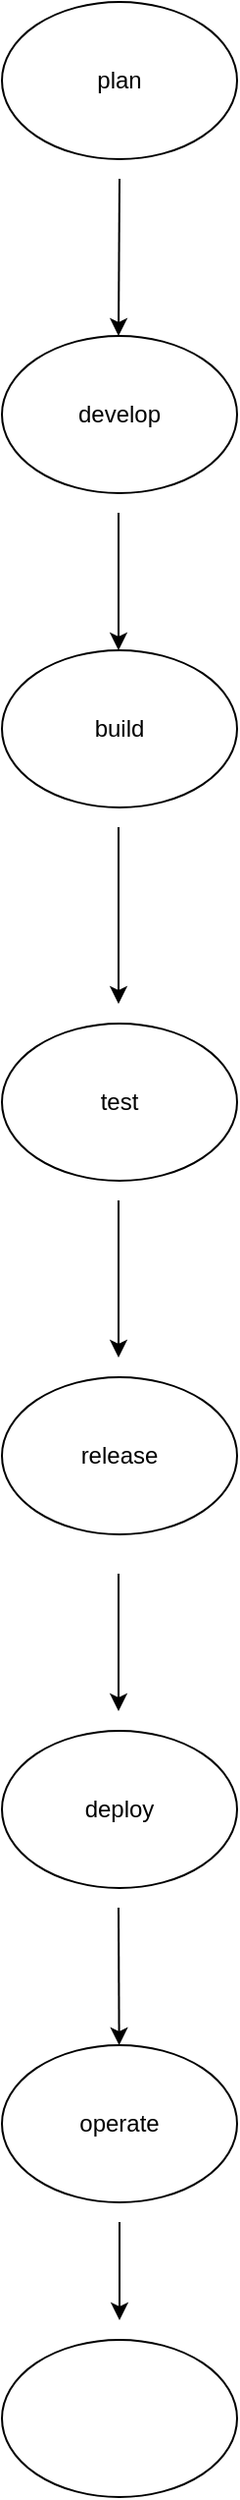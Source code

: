 <mxfile version="28.0.7">
  <diagram name="Page-1" id="7d2cEUKClss4xclY4PYo">
    <mxGraphModel dx="947" dy="553" grid="1" gridSize="10" guides="1" tooltips="1" connect="1" arrows="1" fold="1" page="1" pageScale="1" pageWidth="850" pageHeight="1100" math="0" shadow="0">
      <root>
        <mxCell id="0" />
        <mxCell id="1" parent="0" />
        <mxCell id="HHRj7kBL4Wng4IgHYMXJ-1" value="plan" style="ellipse;whiteSpace=wrap;html=1;" vertex="1" parent="1">
          <mxGeometry x="340" y="10" width="120" height="80" as="geometry" />
        </mxCell>
        <mxCell id="HHRj7kBL4Wng4IgHYMXJ-3" value="" style="endArrow=classic;html=1;rounded=0;" edge="1" parent="1">
          <mxGeometry width="50" height="50" relative="1" as="geometry">
            <mxPoint x="400" y="100" as="sourcePoint" />
            <mxPoint x="399.5" y="180" as="targetPoint" />
            <Array as="points" />
          </mxGeometry>
        </mxCell>
        <mxCell id="HHRj7kBL4Wng4IgHYMXJ-5" value="develop" style="ellipse;whiteSpace=wrap;html=1;" vertex="1" parent="1">
          <mxGeometry x="340" y="180" width="120" height="80" as="geometry" />
        </mxCell>
        <mxCell id="HHRj7kBL4Wng4IgHYMXJ-6" value="" style="endArrow=classic;html=1;rounded=0;" edge="1" parent="1">
          <mxGeometry width="50" height="50" relative="1" as="geometry">
            <mxPoint x="399.5" y="270" as="sourcePoint" />
            <mxPoint x="399.5" y="340" as="targetPoint" />
            <Array as="points">
              <mxPoint x="399.5" y="310" />
            </Array>
          </mxGeometry>
        </mxCell>
        <mxCell id="HHRj7kBL4Wng4IgHYMXJ-7" value="build" style="ellipse;whiteSpace=wrap;html=1;" vertex="1" parent="1">
          <mxGeometry x="340" y="340" width="120" height="80" as="geometry" />
        </mxCell>
        <mxCell id="HHRj7kBL4Wng4IgHYMXJ-8" value="" style="endArrow=classic;html=1;rounded=0;" edge="1" parent="1">
          <mxGeometry width="50" height="50" relative="1" as="geometry">
            <mxPoint x="399.5" y="440" as="sourcePoint" />
            <mxPoint x="399.5" y="520" as="targetPoint" />
            <Array as="points">
              <mxPoint x="399.5" y="430" />
            </Array>
          </mxGeometry>
        </mxCell>
        <mxCell id="HHRj7kBL4Wng4IgHYMXJ-9" value="test" style="ellipse;whiteSpace=wrap;html=1;" vertex="1" parent="1">
          <mxGeometry x="340" y="530" width="120" height="80" as="geometry" />
        </mxCell>
        <mxCell id="HHRj7kBL4Wng4IgHYMXJ-10" value="" style="endArrow=classic;html=1;rounded=0;" edge="1" parent="1">
          <mxGeometry width="50" height="50" relative="1" as="geometry">
            <mxPoint x="399.5" y="620" as="sourcePoint" />
            <mxPoint x="399.5" y="700" as="targetPoint" />
            <Array as="points">
              <mxPoint x="399.5" y="660" />
            </Array>
          </mxGeometry>
        </mxCell>
        <mxCell id="HHRj7kBL4Wng4IgHYMXJ-11" value="release" style="ellipse;whiteSpace=wrap;html=1;" vertex="1" parent="1">
          <mxGeometry x="340" y="710" width="120" height="80" as="geometry" />
        </mxCell>
        <mxCell id="HHRj7kBL4Wng4IgHYMXJ-12" value="" style="endArrow=classic;html=1;rounded=0;" edge="1" parent="1">
          <mxGeometry width="50" height="50" relative="1" as="geometry">
            <mxPoint x="399.5" y="810" as="sourcePoint" />
            <mxPoint x="399.5" y="880" as="targetPoint" />
            <Array as="points">
              <mxPoint x="399.5" y="850" />
            </Array>
          </mxGeometry>
        </mxCell>
        <mxCell id="HHRj7kBL4Wng4IgHYMXJ-13" value="deploy" style="ellipse;whiteSpace=wrap;html=1;" vertex="1" parent="1">
          <mxGeometry x="340" y="890" width="120" height="80" as="geometry" />
        </mxCell>
        <mxCell id="HHRj7kBL4Wng4IgHYMXJ-14" value="" style="endArrow=classic;html=1;rounded=0;" edge="1" parent="1" target="HHRj7kBL4Wng4IgHYMXJ-15">
          <mxGeometry width="50" height="50" relative="1" as="geometry">
            <mxPoint x="399.5" y="980" as="sourcePoint" />
            <mxPoint x="399.5" y="1040" as="targetPoint" />
            <Array as="points" />
          </mxGeometry>
        </mxCell>
        <mxCell id="HHRj7kBL4Wng4IgHYMXJ-15" value="operate" style="ellipse;whiteSpace=wrap;html=1;" vertex="1" parent="1">
          <mxGeometry x="340" y="1050" width="120" height="80" as="geometry" />
        </mxCell>
        <mxCell id="HHRj7kBL4Wng4IgHYMXJ-16" value="" style="ellipse;whiteSpace=wrap;html=1;" vertex="1" parent="1">
          <mxGeometry x="340" y="1200" width="120" height="80" as="geometry" />
        </mxCell>
        <mxCell id="HHRj7kBL4Wng4IgHYMXJ-18" value="" style="endArrow=classic;html=1;rounded=0;" edge="1" parent="1">
          <mxGeometry width="50" height="50" relative="1" as="geometry">
            <mxPoint x="400" y="1140" as="sourcePoint" />
            <mxPoint x="400" y="1190" as="targetPoint" />
          </mxGeometry>
        </mxCell>
      </root>
    </mxGraphModel>
  </diagram>
</mxfile>
